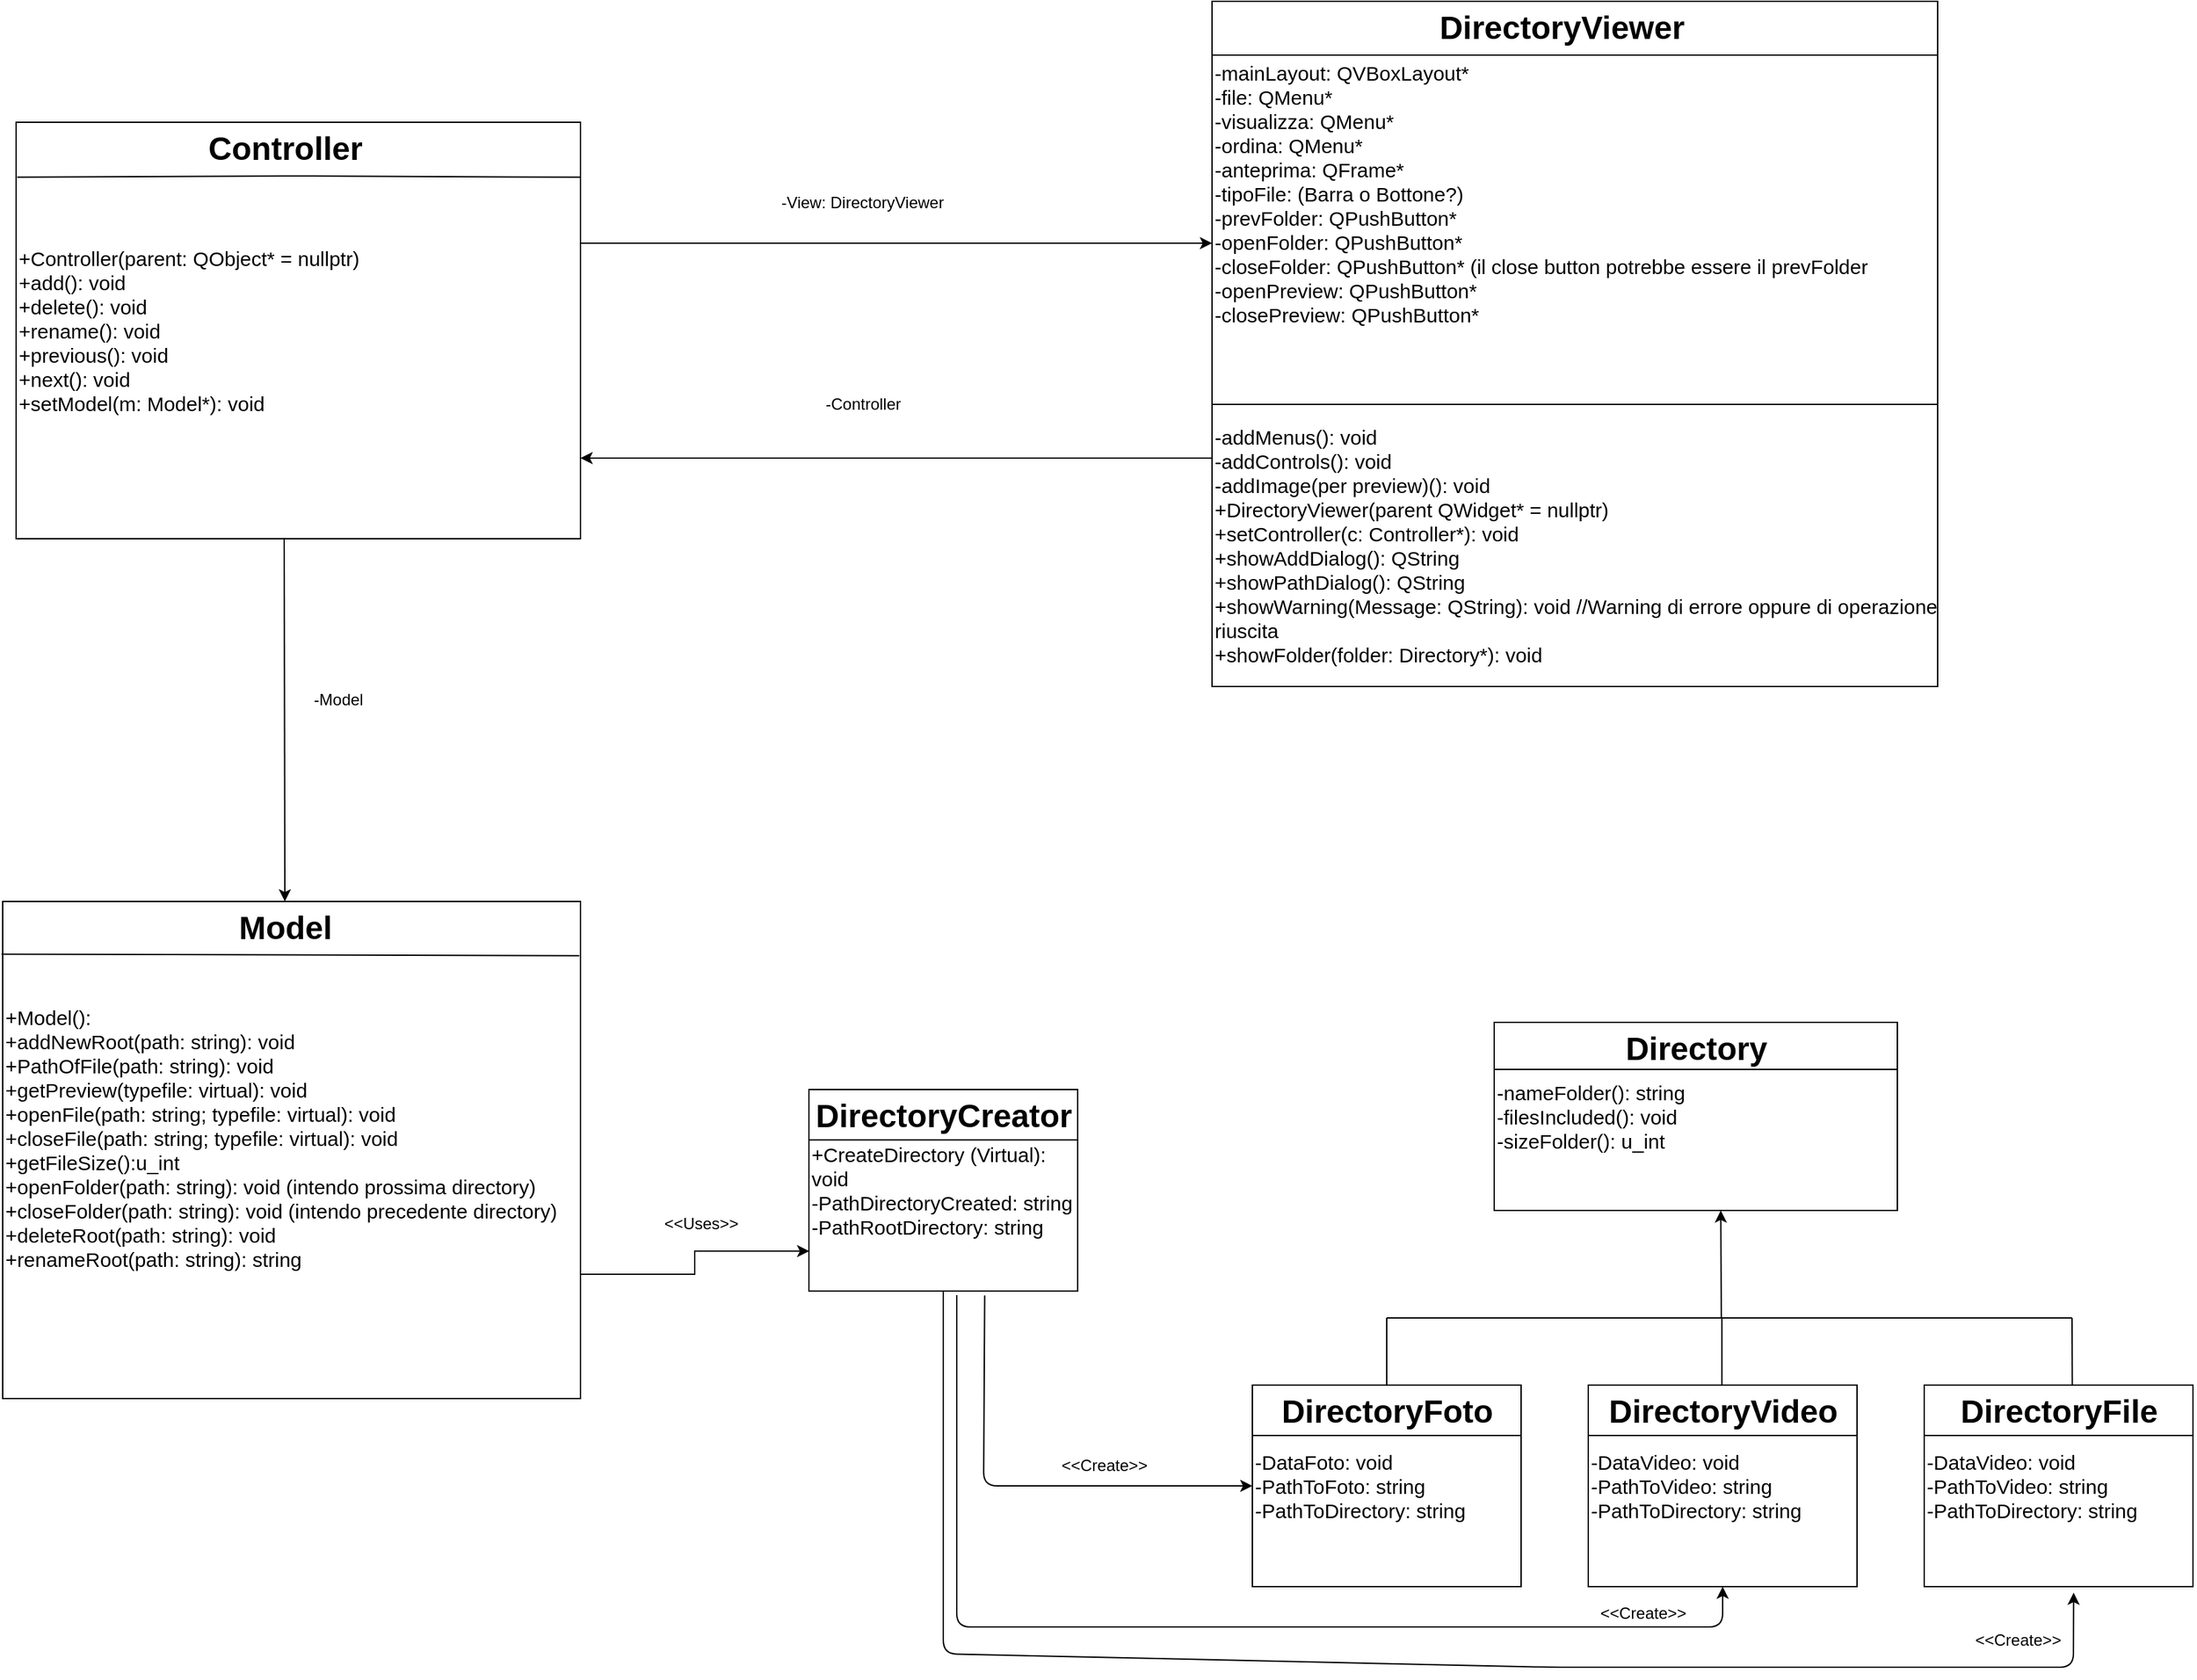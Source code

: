 <mxfile version="13.9.9" type="device"><diagram id="hJq41_-L2-79IWIZErIc" name="Pagina-1"><mxGraphModel dx="2560" dy="2649" grid="1" gridSize="10" guides="1" tooltips="1" connect="1" arrows="1" fold="1" page="1" pageScale="1" pageWidth="827" pageHeight="1169" math="0" shadow="0"><root><mxCell id="0"/><mxCell id="1" parent="0"/><mxCell id="hdW7olWkBEa1h939NvDB-2" style="edgeStyle=orthogonalEdgeStyle;rounded=0;orthogonalLoop=1;jettySize=auto;html=1;exitX=1;exitY=0.75;exitDx=0;exitDy=0;entryX=0.001;entryY=0.802;entryDx=0;entryDy=0;entryPerimeter=0;" edge="1" parent="1" source="rjye2PTosfIJ_f4Ohnp1-1" target="rjye2PTosfIJ_f4Ohnp1-8"><mxGeometry relative="1" as="geometry"/></mxCell><mxCell id="rjye2PTosfIJ_f4Ohnp1-1" value="&lt;font style=&quot;font-size: 15px&quot;&gt;+Model():&lt;br&gt;+addNewRoot(path: string): void&lt;br&gt;+PathOfFile(path: string): void&lt;br&gt;+getPreview(typefile: virtual): void&lt;br&gt;+openFile(path: string; typefile: virtual): void&lt;br&gt;+closeFile(path: string; typefile: virtual): void&lt;br&gt;+getFileSize():u_int&lt;br&gt;+openFolder(path: string): void (intendo prossima directory)&amp;nbsp;&lt;br&gt;+closeFolder(path: string): void (intendo precedente directory)&lt;br&gt;+deleteRoot(path: string): void&lt;br&gt;+renameRoot(path: string): string&lt;br&gt;&lt;br&gt;&lt;/font&gt;" style="rounded=0;whiteSpace=wrap;html=1;align=left;" parent="1" vertex="1"><mxGeometry x="20" y="-30" width="430" height="370" as="geometry"/></mxCell><mxCell id="rjye2PTosfIJ_f4Ohnp1-3" value="" style="endArrow=none;html=1;entryX=0.998;entryY=0.109;entryDx=0;entryDy=0;entryPerimeter=0;exitX=-0.002;exitY=0.106;exitDx=0;exitDy=0;exitPerimeter=0;" parent="1" source="rjye2PTosfIJ_f4Ohnp1-1" target="rjye2PTosfIJ_f4Ohnp1-1" edge="1"><mxGeometry width="50" height="50" relative="1" as="geometry"><mxPoint x="390" y="330" as="sourcePoint"/><mxPoint x="450" y="270" as="targetPoint"/><Array as="points"/></mxGeometry></mxCell><mxCell id="rjye2PTosfIJ_f4Ohnp1-4" value="&lt;font style=&quot;font-size: 15px&quot;&gt;-DataFoto: void&lt;br&gt;-PathToFoto: string&lt;br&gt;-PathToDirectory: string&lt;/font&gt;" style="rounded=0;whiteSpace=wrap;html=1;align=left;" parent="1" vertex="1"><mxGeometry x="950" y="330" width="200" height="150" as="geometry"/></mxCell><mxCell id="rjye2PTosfIJ_f4Ohnp1-6" value="" style="endArrow=none;html=1;entryX=1;entryY=0.25;entryDx=0;entryDy=0;exitX=0;exitY=0.25;exitDx=0;exitDy=0;" parent="1" source="rjye2PTosfIJ_f4Ohnp1-4" target="rjye2PTosfIJ_f4Ohnp1-4" edge="1"><mxGeometry width="50" height="50" relative="1" as="geometry"><mxPoint x="620" y="400" as="sourcePoint"/><mxPoint x="670" y="350" as="targetPoint"/></mxGeometry></mxCell><mxCell id="rjye2PTosfIJ_f4Ohnp1-8" value="&lt;font style=&quot;font-size: 15px&quot;&gt;+CreateDirectory (Virtual): void&lt;br&gt;-PathDirectoryCreated: string&lt;br&gt;-PathRootDirectory: string&lt;/font&gt;" style="rounded=0;whiteSpace=wrap;html=1;align=left;" parent="1" vertex="1"><mxGeometry x="620" y="110" width="200" height="150" as="geometry"/></mxCell><mxCell id="rjye2PTosfIJ_f4Ohnp1-9" value="" style="endArrow=none;html=1;entryX=1;entryY=0.25;entryDx=0;entryDy=0;exitX=0;exitY=0.25;exitDx=0;exitDy=0;" parent="1" source="rjye2PTosfIJ_f4Ohnp1-8" target="rjye2PTosfIJ_f4Ohnp1-8" edge="1"><mxGeometry width="50" height="50" relative="1" as="geometry"><mxPoint x="630" y="410" as="sourcePoint"/><mxPoint x="680" y="360" as="targetPoint"/></mxGeometry></mxCell><mxCell id="rjye2PTosfIJ_f4Ohnp1-13" value="&lt;font style=&quot;font-size: 15px&quot;&gt;&lt;span&gt;-DataVideo: void&lt;/span&gt;&lt;br&gt;&lt;span&gt;-PathToVideo: string&lt;/span&gt;&lt;br&gt;&lt;span&gt;-PathToDirectory: string&lt;/span&gt;&lt;/font&gt;" style="rounded=0;whiteSpace=wrap;html=1;align=left;" parent="1" vertex="1"><mxGeometry x="1450" y="330" width="200" height="150" as="geometry"/></mxCell><mxCell id="rjye2PTosfIJ_f4Ohnp1-14" value="" style="endArrow=none;html=1;entryX=1;entryY=0.25;entryDx=0;entryDy=0;exitX=0;exitY=0.25;exitDx=0;exitDy=0;" parent="1" source="rjye2PTosfIJ_f4Ohnp1-13" target="rjye2PTosfIJ_f4Ohnp1-13" edge="1"><mxGeometry width="50" height="50" relative="1" as="geometry"><mxPoint x="640" y="420" as="sourcePoint"/><mxPoint x="690" y="370" as="targetPoint"/></mxGeometry></mxCell><mxCell id="rjye2PTosfIJ_f4Ohnp1-16" value="&lt;font style=&quot;font-size: 15px&quot;&gt;&lt;span&gt;-DataVideo: void&lt;/span&gt;&lt;br&gt;&lt;span&gt;-PathToVideo: string&lt;/span&gt;&lt;br&gt;&lt;span&gt;-PathToDirectory: string&lt;/span&gt;&lt;/font&gt;" style="rounded=0;whiteSpace=wrap;html=1;align=left;" parent="1" vertex="1"><mxGeometry x="1200" y="330" width="200" height="150" as="geometry"/></mxCell><mxCell id="rjye2PTosfIJ_f4Ohnp1-17" value="" style="endArrow=none;html=1;entryX=1;entryY=0.25;entryDx=0;entryDy=0;exitX=0;exitY=0.25;exitDx=0;exitDy=0;" parent="1" source="rjye2PTosfIJ_f4Ohnp1-16" target="rjye2PTosfIJ_f4Ohnp1-16" edge="1"><mxGeometry width="50" height="50" relative="1" as="geometry"><mxPoint x="1270" y="410" as="sourcePoint"/><mxPoint x="1320" y="360" as="targetPoint"/></mxGeometry></mxCell><mxCell id="rjye2PTosfIJ_f4Ohnp1-23" value="" style="endArrow=classic;html=1;entryX=0;entryY=0.5;entryDx=0;entryDy=0;exitX=0.654;exitY=1.022;exitDx=0;exitDy=0;exitPerimeter=0;" parent="1" source="rjye2PTosfIJ_f4Ohnp1-8" target="rjye2PTosfIJ_f4Ohnp1-4" edge="1"><mxGeometry width="50" height="50" relative="1" as="geometry"><mxPoint x="1100" y="310" as="sourcePoint"/><mxPoint x="1150" y="260" as="targetPoint"/><Array as="points"><mxPoint x="750" y="405"/></Array></mxGeometry></mxCell><mxCell id="rjye2PTosfIJ_f4Ohnp1-24" value="&amp;lt;&amp;lt;Create&amp;gt;&amp;gt;" style="text;html=1;strokeColor=none;fillColor=none;align=center;verticalAlign=middle;whiteSpace=wrap;rounded=0;" parent="1" vertex="1"><mxGeometry x="810" y="380" width="60" height="20" as="geometry"/></mxCell><mxCell id="rjye2PTosfIJ_f4Ohnp1-25" value="&amp;lt;&amp;lt;Create&amp;gt;&amp;gt;" style="text;html=1;strokeColor=none;fillColor=none;align=center;verticalAlign=middle;whiteSpace=wrap;rounded=0;" parent="1" vertex="1"><mxGeometry x="1211" y="490" width="60" height="20" as="geometry"/></mxCell><mxCell id="rjye2PTosfIJ_f4Ohnp1-26" value="&amp;lt;&amp;lt;Create&amp;gt;&amp;gt;" style="text;html=1;strokeColor=none;fillColor=none;align=center;verticalAlign=middle;whiteSpace=wrap;rounded=0;" parent="1" vertex="1"><mxGeometry x="1490" y="510" width="60" height="20" as="geometry"/></mxCell><mxCell id="rjye2PTosfIJ_f4Ohnp1-28" value="" style="endArrow=classic;html=1;entryX=0.556;entryY=1.03;entryDx=0;entryDy=0;exitX=0.5;exitY=1;exitDx=0;exitDy=0;entryPerimeter=0;" parent="1" source="rjye2PTosfIJ_f4Ohnp1-8" target="rjye2PTosfIJ_f4Ohnp1-13" edge="1"><mxGeometry width="50" height="50" relative="1" as="geometry"><mxPoint x="1530" y="540" as="sourcePoint"/><mxPoint x="1580" y="490" as="targetPoint"/><Array as="points"><mxPoint x="720" y="530"/><mxPoint x="1170" y="540"/><mxPoint x="1561" y="540"/></Array></mxGeometry></mxCell><mxCell id="rjye2PTosfIJ_f4Ohnp1-31" value="" style="endArrow=classic;html=1;entryX=0.5;entryY=1;entryDx=0;entryDy=0;" parent="1" target="rjye2PTosfIJ_f4Ohnp1-16" edge="1"><mxGeometry width="50" height="50" relative="1" as="geometry"><mxPoint x="730" y="263" as="sourcePoint"/><mxPoint x="1150" y="260" as="targetPoint"/><Array as="points"><mxPoint x="730" y="510"/><mxPoint x="850" y="510"/><mxPoint x="1300" y="510"/></Array></mxGeometry></mxCell><mxCell id="hdW7olWkBEa1h939NvDB-3" value="&amp;lt;&amp;lt;Uses&amp;gt;&amp;gt;" style="text;html=1;strokeColor=none;fillColor=none;align=center;verticalAlign=middle;whiteSpace=wrap;rounded=0;" vertex="1" parent="1"><mxGeometry x="520" y="200" width="40" height="20" as="geometry"/></mxCell><mxCell id="hdW7olWkBEa1h939NvDB-5" value="&lt;font style=&quot;font-size: 15px&quot;&gt;+Controller(parent: QObject* = nullptr)&lt;br&gt;+add(): void&lt;br&gt;+delete(): void&lt;br&gt;+rename(): void&lt;br&gt;+previous(): void&lt;br&gt;+next(): void&lt;br&gt;+setModel(m: Model*): void&lt;br&gt;&lt;/font&gt;" style="rounded=0;whiteSpace=wrap;html=1;align=left;" vertex="1" parent="1"><mxGeometry x="30" y="-610" width="420" height="310" as="geometry"/></mxCell><mxCell id="hdW7olWkBEa1h939NvDB-6" value="" style="endArrow=none;html=1;exitX=0.002;exitY=0.132;exitDx=0;exitDy=0;exitPerimeter=0;entryX=0.999;entryY=0.132;entryDx=0;entryDy=0;entryPerimeter=0;" edge="1" parent="1" source="hdW7olWkBEa1h939NvDB-5" target="hdW7olWkBEa1h939NvDB-5"><mxGeometry width="50" height="50" relative="1" as="geometry"><mxPoint x="480" y="-300" as="sourcePoint"/><mxPoint x="440" y="-570" as="targetPoint"/><Array as="points"><mxPoint x="240" y="-570"/></Array></mxGeometry></mxCell><mxCell id="hdW7olWkBEa1h939NvDB-8" value="" style="endArrow=classic;html=1;exitX=0.475;exitY=0.998;exitDx=0;exitDy=0;entryX=0.5;entryY=0;entryDx=0;entryDy=0;exitPerimeter=0;" edge="1" parent="1" source="hdW7olWkBEa1h939NvDB-5"><mxGeometry width="50" height="50" relative="1" as="geometry"><mxPoint x="200" y="-130" as="sourcePoint"/><mxPoint x="230" y="-30" as="targetPoint"/></mxGeometry></mxCell><mxCell id="hdW7olWkBEa1h939NvDB-9" value="-Model" style="text;html=1;strokeColor=none;fillColor=none;align=center;verticalAlign=middle;whiteSpace=wrap;rounded=0;" vertex="1" parent="1"><mxGeometry x="250" y="-190" width="40" height="20" as="geometry"/></mxCell><mxCell id="hdW7olWkBEa1h939NvDB-11" value="" style="endArrow=classic;html=1;" edge="1" parent="1"><mxGeometry width="50" height="50" relative="1" as="geometry"><mxPoint x="450" y="-520" as="sourcePoint"/><mxPoint x="920" y="-520" as="targetPoint"/></mxGeometry></mxCell><mxCell id="hdW7olWkBEa1h939NvDB-12" value="-View: DirectoryViewer" style="text;html=1;strokeColor=none;fillColor=none;align=center;verticalAlign=middle;whiteSpace=wrap;rounded=0;" vertex="1" parent="1"><mxGeometry x="500" y="-560" width="320" height="20" as="geometry"/></mxCell><mxCell id="hdW7olWkBEa1h939NvDB-13" value="-Controller" style="text;html=1;align=center;verticalAlign=middle;resizable=0;points=[];autosize=1;" vertex="1" parent="1"><mxGeometry x="625" y="-410" width="70" height="20" as="geometry"/></mxCell><mxCell id="hdW7olWkBEa1h939NvDB-14" value="" style="endArrow=classic;html=1;" edge="1" parent="1"><mxGeometry width="50" height="50" relative="1" as="geometry"><mxPoint x="920" y="-360" as="sourcePoint"/><mxPoint x="450" y="-360" as="targetPoint"/></mxGeometry></mxCell><mxCell id="hdW7olWkBEa1h939NvDB-15" value="&lt;font style=&quot;font-size: 15px&quot;&gt;-mainLayout: QVBoxLayout*&lt;br&gt;-file: QMenu*&lt;br&gt;-visualizza: QMenu*&lt;br&gt;-ordina: QMenu*&lt;br&gt;-anteprima: QFrame*&lt;br&gt;-tipoFile: (Barra o Bottone?)&lt;br&gt;-prevFolder: QPushButton*&lt;br&gt;-openFolder: QPushButton*&lt;br&gt;-closeFolder: QPushButton* (il close button potrebbe essere il prevFolder&lt;br&gt;-openPreview: QPushButton*&lt;br&gt;-closePreview: QPushButton*&lt;br&gt;&lt;br&gt;&lt;br&gt;&lt;br&gt;&lt;/font&gt;" style="rounded=0;whiteSpace=wrap;html=1;align=left;" vertex="1" parent="1"><mxGeometry x="920" y="-660" width="540" height="260" as="geometry"/></mxCell><mxCell id="hdW7olWkBEa1h939NvDB-20" value="" style="rounded=0;whiteSpace=wrap;html=1;" vertex="1" parent="1"><mxGeometry x="920" y="-700" width="540" height="40" as="geometry"/></mxCell><mxCell id="hdW7olWkBEa1h939NvDB-22" value="DirectoryViewer" style="text;strokeColor=none;fillColor=none;html=1;fontSize=24;fontStyle=1;verticalAlign=middle;align=center;" vertex="1" parent="1"><mxGeometry x="1130" y="-700" width="100" height="40" as="geometry"/></mxCell><mxCell id="hdW7olWkBEa1h939NvDB-23" value="Controller" style="text;strokeColor=none;fillColor=none;html=1;fontSize=24;fontStyle=1;verticalAlign=middle;align=center;" vertex="1" parent="1"><mxGeometry x="180" y="-610" width="100" height="40" as="geometry"/></mxCell><mxCell id="hdW7olWkBEa1h939NvDB-24" value="Model" style="text;strokeColor=none;fillColor=none;html=1;fontSize=24;fontStyle=1;verticalAlign=middle;align=center;" vertex="1" parent="1"><mxGeometry x="180" y="-30" width="100" height="40" as="geometry"/></mxCell><mxCell id="hdW7olWkBEa1h939NvDB-26" value="DirectoryCreator" style="text;strokeColor=none;fillColor=none;html=1;fontSize=24;fontStyle=1;verticalAlign=middle;align=center;" vertex="1" parent="1"><mxGeometry x="670" y="110" width="100" height="40" as="geometry"/></mxCell><mxCell id="hdW7olWkBEa1h939NvDB-27" value="&lt;font style=&quot;font-size: 15px&quot;&gt;-nameFolder(): string&lt;br&gt;-filesIncluded(): void&lt;br&gt;-sizeFolder(): u_int&lt;/font&gt;" style="rounded=0;whiteSpace=wrap;html=1;align=left;" vertex="1" parent="1"><mxGeometry x="1130" y="60" width="300" height="140" as="geometry"/></mxCell><mxCell id="hdW7olWkBEa1h939NvDB-28" value="Directory" style="text;strokeColor=none;fillColor=none;html=1;fontSize=24;fontStyle=1;verticalAlign=middle;align=center;" vertex="1" parent="1"><mxGeometry x="1230" y="60" width="100" height="40" as="geometry"/></mxCell><mxCell id="hdW7olWkBEa1h939NvDB-30" value="" style="endArrow=none;html=1;entryX=1;entryY=0.25;entryDx=0;entryDy=0;exitX=0;exitY=0.25;exitDx=0;exitDy=0;" edge="1" parent="1" source="hdW7olWkBEa1h939NvDB-27" target="hdW7olWkBEa1h939NvDB-27"><mxGeometry width="50" height="50" relative="1" as="geometry"><mxPoint x="1230" y="205" as="sourcePoint"/><mxPoint x="1280" y="155" as="targetPoint"/></mxGeometry></mxCell><mxCell id="hdW7olWkBEa1h939NvDB-31" value="DirectoryFoto" style="text;strokeColor=none;fillColor=none;html=1;fontSize=24;fontStyle=1;verticalAlign=middle;align=center;" vertex="1" parent="1"><mxGeometry x="1000" y="330" width="100" height="40" as="geometry"/></mxCell><mxCell id="hdW7olWkBEa1h939NvDB-32" value="DirectoryVideo" style="text;strokeColor=none;fillColor=none;html=1;fontSize=24;fontStyle=1;verticalAlign=middle;align=center;" vertex="1" parent="1"><mxGeometry x="1250" y="330" width="100" height="40" as="geometry"/></mxCell><mxCell id="hdW7olWkBEa1h939NvDB-33" value="DirectoryFile" style="text;strokeColor=none;fillColor=none;html=1;fontSize=24;fontStyle=1;verticalAlign=middle;align=center;" vertex="1" parent="1"><mxGeometry x="1500" y="330" width="100" height="40" as="geometry"/></mxCell><mxCell id="hdW7olWkBEa1h939NvDB-34" value="" style="endArrow=none;html=1;exitX=0.602;exitY=0.001;exitDx=0;exitDy=0;exitPerimeter=0;" edge="1" parent="1" source="hdW7olWkBEa1h939NvDB-33"><mxGeometry width="50" height="50" relative="1" as="geometry"><mxPoint x="1510" y="330" as="sourcePoint"/><mxPoint x="1560" y="280" as="targetPoint"/></mxGeometry></mxCell><mxCell id="hdW7olWkBEa1h939NvDB-35" value="" style="endArrow=none;html=1;" edge="1" parent="1"><mxGeometry width="50" height="50" relative="1" as="geometry"><mxPoint x="1050" y="280" as="sourcePoint"/><mxPoint x="1560" y="280" as="targetPoint"/></mxGeometry></mxCell><mxCell id="hdW7olWkBEa1h939NvDB-36" value="" style="endArrow=none;html=1;" edge="1" parent="1"><mxGeometry width="50" height="50" relative="1" as="geometry"><mxPoint x="1050" y="330" as="sourcePoint"/><mxPoint x="1050" y="280" as="targetPoint"/></mxGeometry></mxCell><mxCell id="hdW7olWkBEa1h939NvDB-37" value="" style="endArrow=none;html=1;" edge="1" parent="1"><mxGeometry width="50" height="50" relative="1" as="geometry"><mxPoint x="1299.41" y="330" as="sourcePoint"/><mxPoint x="1299.41" y="280" as="targetPoint"/></mxGeometry></mxCell><mxCell id="hdW7olWkBEa1h939NvDB-38" value="" style="endArrow=classic;html=1;entryX=0.562;entryY=1;entryDx=0;entryDy=0;entryPerimeter=0;" edge="1" parent="1" target="hdW7olWkBEa1h939NvDB-27"><mxGeometry width="50" height="50" relative="1" as="geometry"><mxPoint x="1299" y="280" as="sourcePoint"/><mxPoint x="1350" y="230" as="targetPoint"/></mxGeometry></mxCell><mxCell id="hdW7olWkBEa1h939NvDB-39" value="&lt;font style=&quot;font-size: 15px&quot;&gt;-addMenus(): void&lt;br&gt;-addControls(): void&lt;br&gt;-addImage(per preview)(): void&lt;br&gt;+DirectoryViewer(parent QWidget* = nullptr)&lt;br&gt;+setController(c: Controller*): void&lt;br&gt;+showAddDialog(): QString&lt;br&gt;+showPathDialog(): QString&lt;br&gt;+showWarning(Message: QString): void //Warning di errore oppure di operazione riuscita&lt;br&gt;+showFolder(folder: Directory*): void&lt;/font&gt;" style="rounded=0;whiteSpace=wrap;html=1;align=left;" vertex="1" parent="1"><mxGeometry x="920" y="-400" width="540" height="210" as="geometry"/></mxCell></root></mxGraphModel></diagram></mxfile>